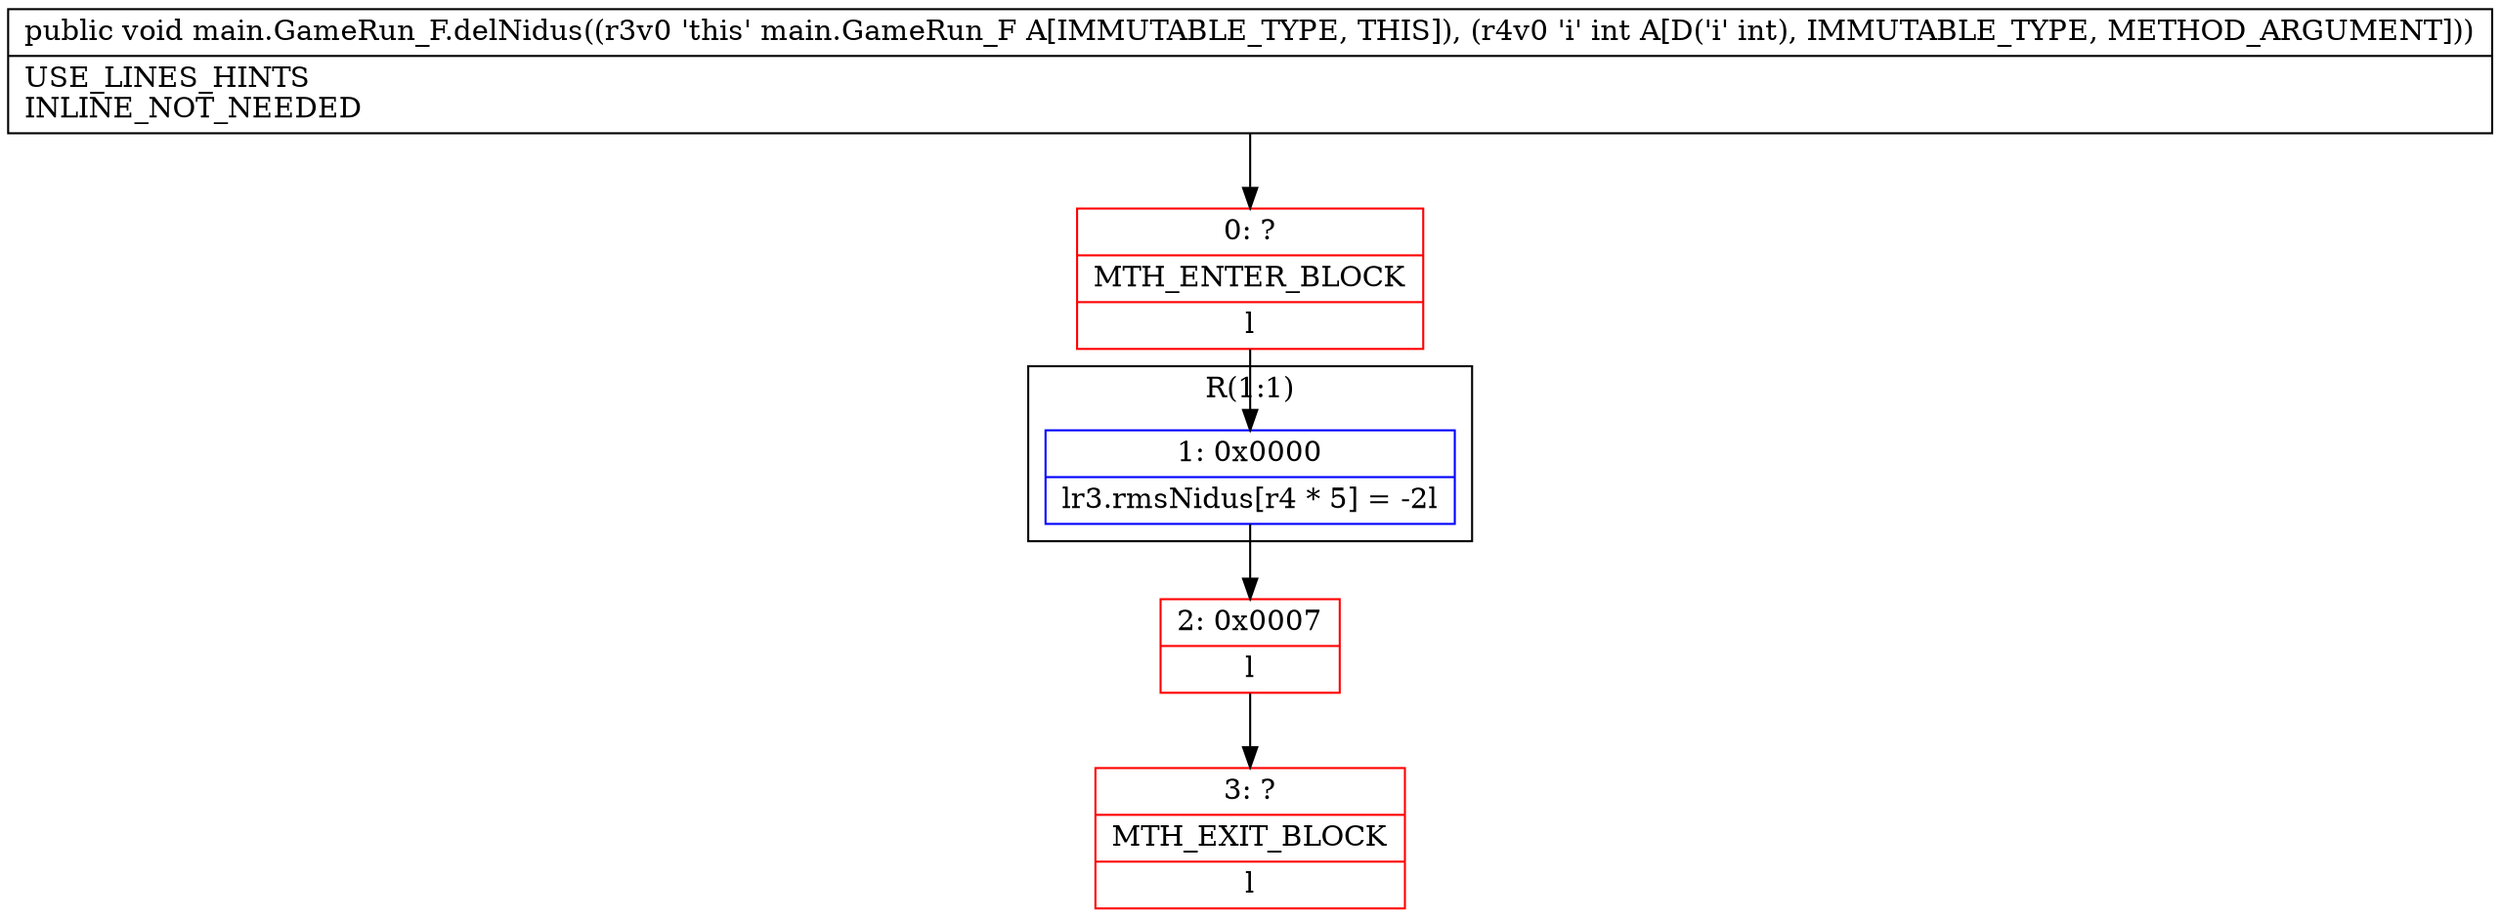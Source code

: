 digraph "CFG formain.GameRun_F.delNidus(I)V" {
subgraph cluster_Region_2073334829 {
label = "R(1:1)";
node [shape=record,color=blue];
Node_1 [shape=record,label="{1\:\ 0x0000|lr3.rmsNidus[r4 * 5] = \-2l}"];
}
Node_0 [shape=record,color=red,label="{0\:\ ?|MTH_ENTER_BLOCK\l|l}"];
Node_2 [shape=record,color=red,label="{2\:\ 0x0007|l}"];
Node_3 [shape=record,color=red,label="{3\:\ ?|MTH_EXIT_BLOCK\l|l}"];
MethodNode[shape=record,label="{public void main.GameRun_F.delNidus((r3v0 'this' main.GameRun_F A[IMMUTABLE_TYPE, THIS]), (r4v0 'i' int A[D('i' int), IMMUTABLE_TYPE, METHOD_ARGUMENT]))  | USE_LINES_HINTS\lINLINE_NOT_NEEDED\l}"];
MethodNode -> Node_0;
Node_1 -> Node_2;
Node_0 -> Node_1;
Node_2 -> Node_3;
}

